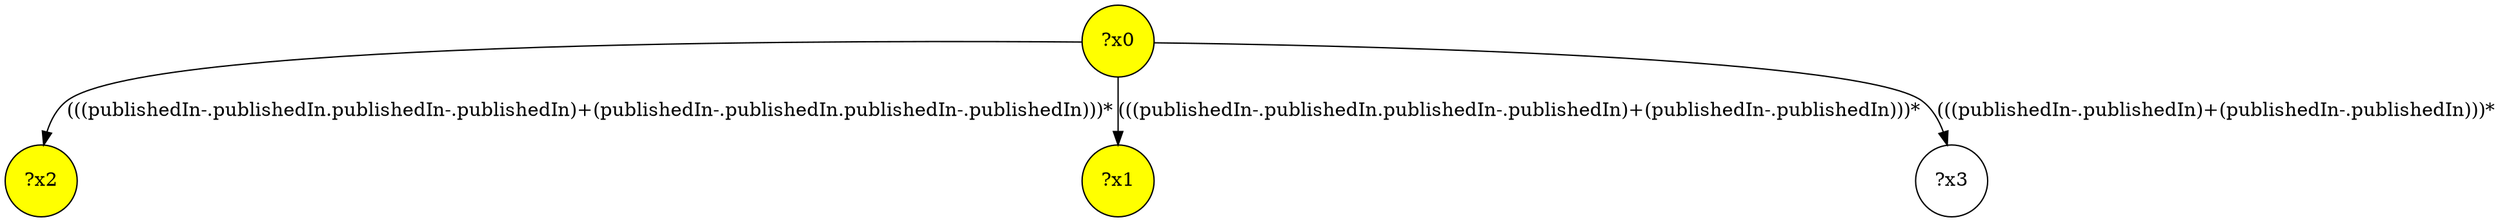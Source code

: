 digraph g {
	x0 [fillcolor="yellow", style="filled," shape=circle, label="?x0"];
	x2 [fillcolor="yellow", style="filled," shape=circle, label="?x2"];
	x1 [fillcolor="yellow", style="filled," shape=circle, label="?x1"];
	x0 -> x1 [label="(((publishedIn-.publishedIn.publishedIn-.publishedIn)+(publishedIn-.publishedIn)))*"];
	x0 -> x2 [label="(((publishedIn-.publishedIn.publishedIn-.publishedIn)+(publishedIn-.publishedIn.publishedIn-.publishedIn)))*"];
	x3 [shape=circle, label="?x3"];
	x0 -> x3 [label="(((publishedIn-.publishedIn)+(publishedIn-.publishedIn)))*"];
}

